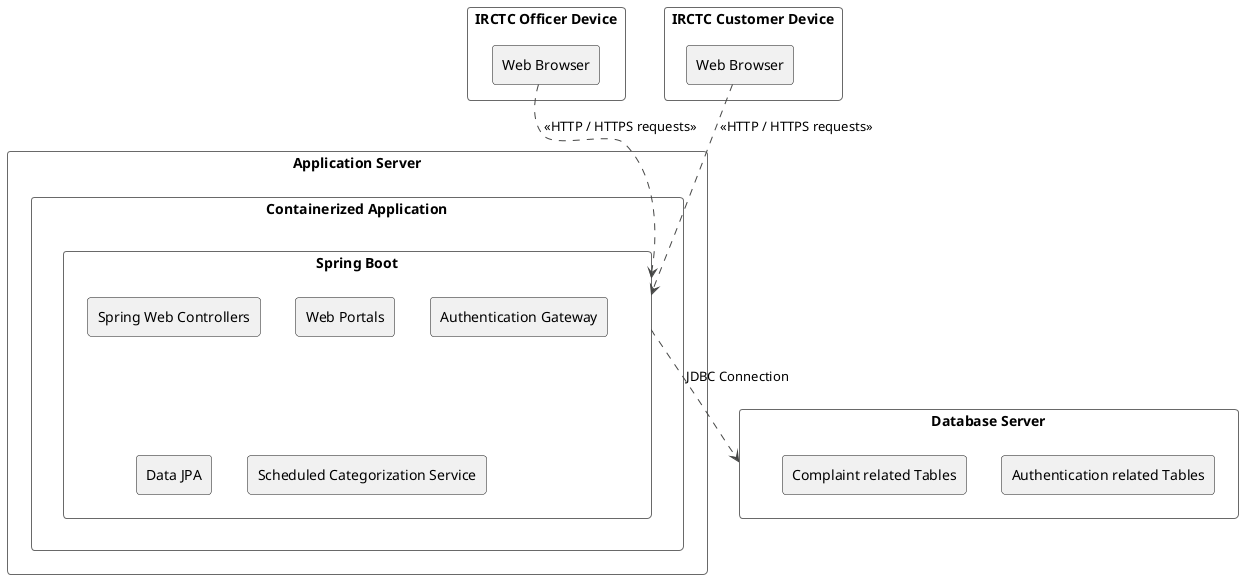 @startuml
!theme vibrant

rectangle "IRCTC Officer Device" {
  rectangle "Web Browser" as officer
}

rectangle "IRCTC Customer Device" {
  rectangle "Web Browser" as user
}

rectangle "Application Server" {
  rectangle "Containerized Application" {
    rectangle "Spring Boot" as springBoot {
      rectangle "Spring Web Controllers"
      rectangle "Web Portals"
      rectangle "Authentication Gateway"
      rectangle "Data JPA"
      rectangle "Scheduled Categorization Service"
    }
  }
}

rectangle "Database Server" as db {
  rectangle "Authentication related Tables"
  rectangle "Complaint related Tables"
}

officer ..> springBoot : <<HTTP / HTTPS requests>>
user ..> springBoot : <<HTTP / HTTPS requests>>

springBoot ..> db : JDBC Connection

@enduml

